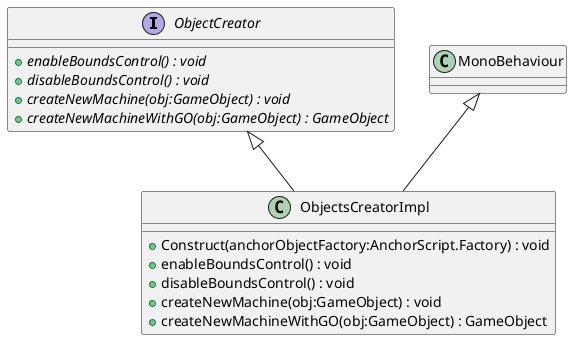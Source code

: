 @startuml
interface ObjectCreator {
    + {abstract} enableBoundsControl() : void
    + {abstract} disableBoundsControl() : void
    + {abstract} createNewMachine(obj:GameObject) : void
    + {abstract} createNewMachineWithGO(obj:GameObject) : GameObject
}
class ObjectsCreatorImpl {
    + Construct(anchorObjectFactory:AnchorScript.Factory) : void
    + enableBoundsControl() : void
    + disableBoundsControl() : void
    + createNewMachine(obj:GameObject) : void
    + createNewMachineWithGO(obj:GameObject) : GameObject
}
MonoBehaviour <|-- ObjectsCreatorImpl
ObjectCreator <|-- ObjectsCreatorImpl
@enduml
